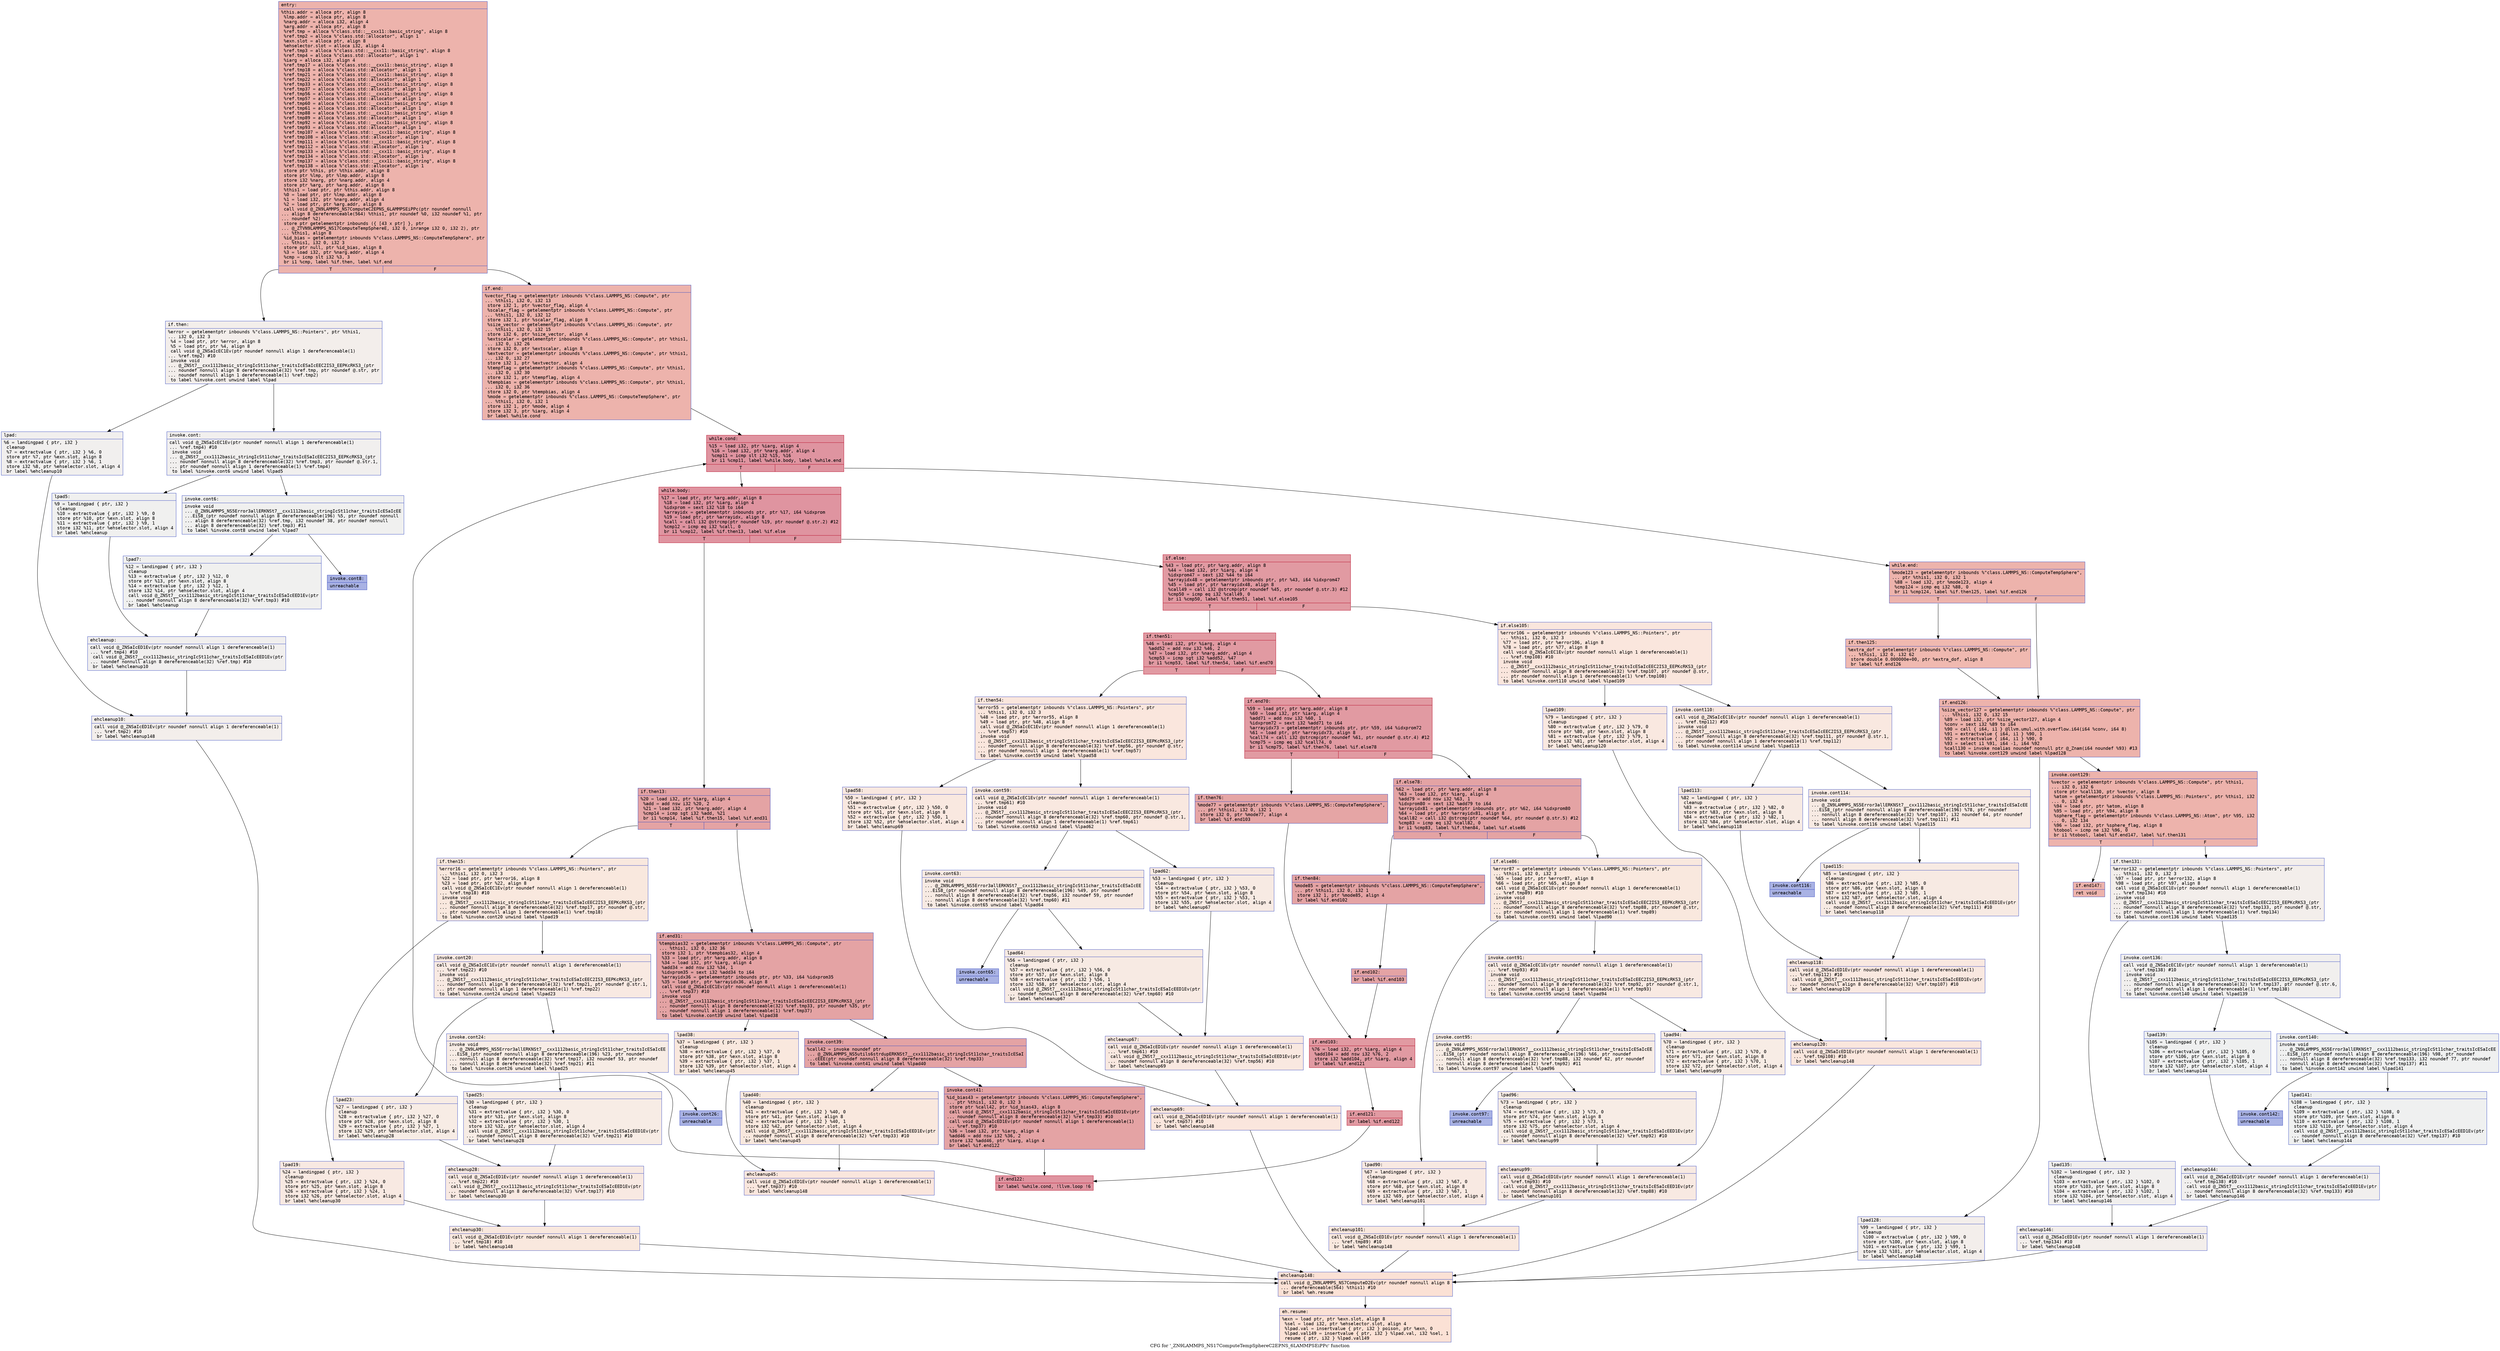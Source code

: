 digraph "CFG for '_ZN9LAMMPS_NS17ComputeTempSphereC2EPNS_6LAMMPSEiPPc' function" {
	label="CFG for '_ZN9LAMMPS_NS17ComputeTempSphereC2EPNS_6LAMMPSEiPPc' function";

	Node0x55f2e3ff0d90 [shape=record,color="#3d50c3ff", style=filled, fillcolor="#d6524470" fontname="Courier",label="{entry:\l|  %this.addr = alloca ptr, align 8\l  %lmp.addr = alloca ptr, align 8\l  %narg.addr = alloca i32, align 4\l  %arg.addr = alloca ptr, align 8\l  %ref.tmp = alloca %\"class.std::__cxx11::basic_string\", align 8\l  %ref.tmp2 = alloca %\"class.std::allocator\", align 1\l  %exn.slot = alloca ptr, align 8\l  %ehselector.slot = alloca i32, align 4\l  %ref.tmp3 = alloca %\"class.std::__cxx11::basic_string\", align 8\l  %ref.tmp4 = alloca %\"class.std::allocator\", align 1\l  %iarg = alloca i32, align 4\l  %ref.tmp17 = alloca %\"class.std::__cxx11::basic_string\", align 8\l  %ref.tmp18 = alloca %\"class.std::allocator\", align 1\l  %ref.tmp21 = alloca %\"class.std::__cxx11::basic_string\", align 8\l  %ref.tmp22 = alloca %\"class.std::allocator\", align 1\l  %ref.tmp33 = alloca %\"class.std::__cxx11::basic_string\", align 8\l  %ref.tmp37 = alloca %\"class.std::allocator\", align 1\l  %ref.tmp56 = alloca %\"class.std::__cxx11::basic_string\", align 8\l  %ref.tmp57 = alloca %\"class.std::allocator\", align 1\l  %ref.tmp60 = alloca %\"class.std::__cxx11::basic_string\", align 8\l  %ref.tmp61 = alloca %\"class.std::allocator\", align 1\l  %ref.tmp88 = alloca %\"class.std::__cxx11::basic_string\", align 8\l  %ref.tmp89 = alloca %\"class.std::allocator\", align 1\l  %ref.tmp92 = alloca %\"class.std::__cxx11::basic_string\", align 8\l  %ref.tmp93 = alloca %\"class.std::allocator\", align 1\l  %ref.tmp107 = alloca %\"class.std::__cxx11::basic_string\", align 8\l  %ref.tmp108 = alloca %\"class.std::allocator\", align 1\l  %ref.tmp111 = alloca %\"class.std::__cxx11::basic_string\", align 8\l  %ref.tmp112 = alloca %\"class.std::allocator\", align 1\l  %ref.tmp133 = alloca %\"class.std::__cxx11::basic_string\", align 8\l  %ref.tmp134 = alloca %\"class.std::allocator\", align 1\l  %ref.tmp137 = alloca %\"class.std::__cxx11::basic_string\", align 8\l  %ref.tmp138 = alloca %\"class.std::allocator\", align 1\l  store ptr %this, ptr %this.addr, align 8\l  store ptr %lmp, ptr %lmp.addr, align 8\l  store i32 %narg, ptr %narg.addr, align 4\l  store ptr %arg, ptr %arg.addr, align 8\l  %this1 = load ptr, ptr %this.addr, align 8\l  %0 = load ptr, ptr %lmp.addr, align 8\l  %1 = load i32, ptr %narg.addr, align 4\l  %2 = load ptr, ptr %arg.addr, align 8\l  call void @_ZN9LAMMPS_NS7ComputeC2EPNS_6LAMMPSEiPPc(ptr noundef nonnull\l... align 8 dereferenceable(564) %this1, ptr noundef %0, i32 noundef %1, ptr\l... noundef %2)\l  store ptr getelementptr inbounds (\{ [43 x ptr] \}, ptr\l... @_ZTVN9LAMMPS_NS17ComputeTempSphereE, i32 0, inrange i32 0, i32 2), ptr\l... %this1, align 8\l  %id_bias = getelementptr inbounds %\"class.LAMMPS_NS::ComputeTempSphere\", ptr\l... %this1, i32 0, i32 3\l  store ptr null, ptr %id_bias, align 8\l  %3 = load i32, ptr %narg.addr, align 4\l  %cmp = icmp slt i32 %3, 3\l  br i1 %cmp, label %if.then, label %if.end\l|{<s0>T|<s1>F}}"];
	Node0x55f2e3ff0d90:s0 -> Node0x55f2e3ff4330[tooltip="entry -> if.then\nProbability 0.00%" ];
	Node0x55f2e3ff0d90:s1 -> Node0x55f2e3ff4400[tooltip="entry -> if.end\nProbability 100.00%" ];
	Node0x55f2e3ff4330 [shape=record,color="#3d50c3ff", style=filled, fillcolor="#e5d8d170" fontname="Courier",label="{if.then:\l|  %error = getelementptr inbounds %\"class.LAMMPS_NS::Pointers\", ptr %this1,\l... i32 0, i32 3\l  %4 = load ptr, ptr %error, align 8\l  %5 = load ptr, ptr %4, align 8\l  call void @_ZNSaIcEC1Ev(ptr noundef nonnull align 1 dereferenceable(1)\l... %ref.tmp2) #10\l  invoke void\l... @_ZNSt7__cxx1112basic_stringIcSt11char_traitsIcESaIcEEC2IS3_EEPKcRKS3_(ptr\l... noundef nonnull align 8 dereferenceable(32) %ref.tmp, ptr noundef @.str, ptr\l... noundef nonnull align 1 dereferenceable(1) %ref.tmp2)\l          to label %invoke.cont unwind label %lpad\l}"];
	Node0x55f2e3ff4330 -> Node0x55f2e3ff4a20[tooltip="if.then -> invoke.cont\nProbability 50.00%" ];
	Node0x55f2e3ff4330 -> Node0x55f2e3ff4b00[tooltip="if.then -> lpad\nProbability 50.00%" ];
	Node0x55f2e3ff4a20 [shape=record,color="#3d50c3ff", style=filled, fillcolor="#e0dbd870" fontname="Courier",label="{invoke.cont:\l|  call void @_ZNSaIcEC1Ev(ptr noundef nonnull align 1 dereferenceable(1)\l... %ref.tmp4) #10\l  invoke void\l... @_ZNSt7__cxx1112basic_stringIcSt11char_traitsIcESaIcEEC2IS3_EEPKcRKS3_(ptr\l... noundef nonnull align 8 dereferenceable(32) %ref.tmp3, ptr noundef @.str.1,\l... ptr noundef nonnull align 1 dereferenceable(1) %ref.tmp4)\l          to label %invoke.cont6 unwind label %lpad5\l}"];
	Node0x55f2e3ff4a20 -> Node0x55f2e3ff4e90[tooltip="invoke.cont -> invoke.cont6\nProbability 50.00%" ];
	Node0x55f2e3ff4a20 -> Node0x55f2e3ff4ee0[tooltip="invoke.cont -> lpad5\nProbability 50.00%" ];
	Node0x55f2e3ff4e90 [shape=record,color="#3d50c3ff", style=filled, fillcolor="#dedcdb70" fontname="Courier",label="{invoke.cont6:\l|  invoke void\l... @_ZN9LAMMPS_NS5Error3allERKNSt7__cxx1112basic_stringIcSt11char_traitsIcESaIcEE\l...EiS8_(ptr noundef nonnull align 8 dereferenceable(196) %5, ptr noundef nonnull\l... align 8 dereferenceable(32) %ref.tmp, i32 noundef 38, ptr noundef nonnull\l... align 8 dereferenceable(32) %ref.tmp3) #11\l          to label %invoke.cont8 unwind label %lpad7\l}"];
	Node0x55f2e3ff4e90 -> Node0x55f2e3ff4e40[tooltip="invoke.cont6 -> invoke.cont8\nProbability 0.00%" ];
	Node0x55f2e3ff4e90 -> Node0x55f2e3ff5760[tooltip="invoke.cont6 -> lpad7\nProbability 100.00%" ];
	Node0x55f2e3ff4e40 [shape=record,color="#3d50c3ff", style=filled, fillcolor="#3d50c370" fontname="Courier",label="{invoke.cont8:\l|  unreachable\l}"];
	Node0x55f2e3ff4b00 [shape=record,color="#3d50c3ff", style=filled, fillcolor="#e0dbd870" fontname="Courier",label="{lpad:\l|  %6 = landingpad \{ ptr, i32 \}\l          cleanup\l  %7 = extractvalue \{ ptr, i32 \} %6, 0\l  store ptr %7, ptr %exn.slot, align 8\l  %8 = extractvalue \{ ptr, i32 \} %6, 1\l  store i32 %8, ptr %ehselector.slot, align 4\l  br label %ehcleanup10\l}"];
	Node0x55f2e3ff4b00 -> Node0x55f2e3ff5e00[tooltip="lpad -> ehcleanup10\nProbability 100.00%" ];
	Node0x55f2e3ff4ee0 [shape=record,color="#3d50c3ff", style=filled, fillcolor="#dedcdb70" fontname="Courier",label="{lpad5:\l|  %9 = landingpad \{ ptr, i32 \}\l          cleanup\l  %10 = extractvalue \{ ptr, i32 \} %9, 0\l  store ptr %10, ptr %exn.slot, align 8\l  %11 = extractvalue \{ ptr, i32 \} %9, 1\l  store i32 %11, ptr %ehselector.slot, align 4\l  br label %ehcleanup\l}"];
	Node0x55f2e3ff4ee0 -> Node0x55f2e3ff6150[tooltip="lpad5 -> ehcleanup\nProbability 100.00%" ];
	Node0x55f2e3ff5760 [shape=record,color="#3d50c3ff", style=filled, fillcolor="#dedcdb70" fontname="Courier",label="{lpad7:\l|  %12 = landingpad \{ ptr, i32 \}\l          cleanup\l  %13 = extractvalue \{ ptr, i32 \} %12, 0\l  store ptr %13, ptr %exn.slot, align 8\l  %14 = extractvalue \{ ptr, i32 \} %12, 1\l  store i32 %14, ptr %ehselector.slot, align 4\l  call void @_ZNSt7__cxx1112basic_stringIcSt11char_traitsIcESaIcEED1Ev(ptr\l... noundef nonnull align 8 dereferenceable(32) %ref.tmp3) #10\l  br label %ehcleanup\l}"];
	Node0x55f2e3ff5760 -> Node0x55f2e3ff6150[tooltip="lpad7 -> ehcleanup\nProbability 100.00%" ];
	Node0x55f2e3ff6150 [shape=record,color="#3d50c3ff", style=filled, fillcolor="#e0dbd870" fontname="Courier",label="{ehcleanup:\l|  call void @_ZNSaIcED1Ev(ptr noundef nonnull align 1 dereferenceable(1)\l... %ref.tmp4) #10\l  call void @_ZNSt7__cxx1112basic_stringIcSt11char_traitsIcESaIcEED1Ev(ptr\l... noundef nonnull align 8 dereferenceable(32) %ref.tmp) #10\l  br label %ehcleanup10\l}"];
	Node0x55f2e3ff6150 -> Node0x55f2e3ff5e00[tooltip="ehcleanup -> ehcleanup10\nProbability 100.00%" ];
	Node0x55f2e3ff5e00 [shape=record,color="#3d50c3ff", style=filled, fillcolor="#e5d8d170" fontname="Courier",label="{ehcleanup10:\l|  call void @_ZNSaIcED1Ev(ptr noundef nonnull align 1 dereferenceable(1)\l... %ref.tmp2) #10\l  br label %ehcleanup148\l}"];
	Node0x55f2e3ff5e00 -> Node0x55f2e3ff6bb0[tooltip="ehcleanup10 -> ehcleanup148\nProbability 100.00%" ];
	Node0x55f2e3ff4400 [shape=record,color="#3d50c3ff", style=filled, fillcolor="#d6524470" fontname="Courier",label="{if.end:\l|  %vector_flag = getelementptr inbounds %\"class.LAMMPS_NS::Compute\", ptr\l... %this1, i32 0, i32 13\l  store i32 1, ptr %vector_flag, align 4\l  %scalar_flag = getelementptr inbounds %\"class.LAMMPS_NS::Compute\", ptr\l... %this1, i32 0, i32 12\l  store i32 1, ptr %scalar_flag, align 8\l  %size_vector = getelementptr inbounds %\"class.LAMMPS_NS::Compute\", ptr\l... %this1, i32 0, i32 15\l  store i32 6, ptr %size_vector, align 4\l  %extscalar = getelementptr inbounds %\"class.LAMMPS_NS::Compute\", ptr %this1,\l... i32 0, i32 26\l  store i32 0, ptr %extscalar, align 8\l  %extvector = getelementptr inbounds %\"class.LAMMPS_NS::Compute\", ptr %this1,\l... i32 0, i32 27\l  store i32 1, ptr %extvector, align 4\l  %tempflag = getelementptr inbounds %\"class.LAMMPS_NS::Compute\", ptr %this1,\l... i32 0, i32 30\l  store i32 1, ptr %tempflag, align 4\l  %tempbias = getelementptr inbounds %\"class.LAMMPS_NS::Compute\", ptr %this1,\l... i32 0, i32 36\l  store i32 0, ptr %tempbias, align 4\l  %mode = getelementptr inbounds %\"class.LAMMPS_NS::ComputeTempSphere\", ptr\l... %this1, i32 0, i32 1\l  store i32 1, ptr %mode, align 4\l  store i32 3, ptr %iarg, align 4\l  br label %while.cond\l}"];
	Node0x55f2e3ff4400 -> Node0x55f2e3ff7ae0[tooltip="if.end -> while.cond\nProbability 100.00%" ];
	Node0x55f2e3ff7ae0 [shape=record,color="#b70d28ff", style=filled, fillcolor="#b70d2870" fontname="Courier",label="{while.cond:\l|  %15 = load i32, ptr %iarg, align 4\l  %16 = load i32, ptr %narg.addr, align 4\l  %cmp11 = icmp slt i32 %15, %16\l  br i1 %cmp11, label %while.body, label %while.end\l|{<s0>T|<s1>F}}"];
	Node0x55f2e3ff7ae0:s0 -> Node0x55f2e3ff7d80[tooltip="while.cond -> while.body\nProbability 96.88%" ];
	Node0x55f2e3ff7ae0:s1 -> Node0x55f2e3ff7e00[tooltip="while.cond -> while.end\nProbability 3.12%" ];
	Node0x55f2e3ff7d80 [shape=record,color="#b70d28ff", style=filled, fillcolor="#b70d2870" fontname="Courier",label="{while.body:\l|  %17 = load ptr, ptr %arg.addr, align 8\l  %18 = load i32, ptr %iarg, align 4\l  %idxprom = sext i32 %18 to i64\l  %arrayidx = getelementptr inbounds ptr, ptr %17, i64 %idxprom\l  %19 = load ptr, ptr %arrayidx, align 8\l  %call = call i32 @strcmp(ptr noundef %19, ptr noundef @.str.2) #12\l  %cmp12 = icmp eq i32 %call, 0\l  br i1 %cmp12, label %if.then13, label %if.else\l|{<s0>T|<s1>F}}"];
	Node0x55f2e3ff7d80:s0 -> Node0x55f2e3ff84f0[tooltip="while.body -> if.then13\nProbability 37.50%" ];
	Node0x55f2e3ff7d80:s1 -> Node0x55f2e3ff85d0[tooltip="while.body -> if.else\nProbability 62.50%" ];
	Node0x55f2e3ff84f0 [shape=record,color="#3d50c3ff", style=filled, fillcolor="#c32e3170" fontname="Courier",label="{if.then13:\l|  %20 = load i32, ptr %iarg, align 4\l  %add = add nsw i32 %20, 2\l  %21 = load i32, ptr %narg.addr, align 4\l  %cmp14 = icmp sgt i32 %add, %21\l  br i1 %cmp14, label %if.then15, label %if.end31\l|{<s0>T|<s1>F}}"];
	Node0x55f2e3ff84f0:s0 -> Node0x55f2e3ff21b0[tooltip="if.then13 -> if.then15\nProbability 0.00%" ];
	Node0x55f2e3ff84f0:s1 -> Node0x55f2e3ff2230[tooltip="if.then13 -> if.end31\nProbability 100.00%" ];
	Node0x55f2e3ff21b0 [shape=record,color="#3d50c3ff", style=filled, fillcolor="#f2cab570" fontname="Courier",label="{if.then15:\l|  %error16 = getelementptr inbounds %\"class.LAMMPS_NS::Pointers\", ptr\l... %this1, i32 0, i32 3\l  %22 = load ptr, ptr %error16, align 8\l  %23 = load ptr, ptr %22, align 8\l  call void @_ZNSaIcEC1Ev(ptr noundef nonnull align 1 dereferenceable(1)\l... %ref.tmp18) #10\l  invoke void\l... @_ZNSt7__cxx1112basic_stringIcSt11char_traitsIcESaIcEEC2IS3_EEPKcRKS3_(ptr\l... noundef nonnull align 8 dereferenceable(32) %ref.tmp17, ptr noundef @.str,\l... ptr noundef nonnull align 1 dereferenceable(1) %ref.tmp18)\l          to label %invoke.cont20 unwind label %lpad19\l}"];
	Node0x55f2e3ff21b0 -> Node0x55f2e3ff9740[tooltip="if.then15 -> invoke.cont20\nProbability 50.00%" ];
	Node0x55f2e3ff21b0 -> Node0x55f2e3ff97c0[tooltip="if.then15 -> lpad19\nProbability 50.00%" ];
	Node0x55f2e3ff9740 [shape=record,color="#3d50c3ff", style=filled, fillcolor="#efcebd70" fontname="Courier",label="{invoke.cont20:\l|  call void @_ZNSaIcEC1Ev(ptr noundef nonnull align 1 dereferenceable(1)\l... %ref.tmp22) #10\l  invoke void\l... @_ZNSt7__cxx1112basic_stringIcSt11char_traitsIcESaIcEEC2IS3_EEPKcRKS3_(ptr\l... noundef nonnull align 8 dereferenceable(32) %ref.tmp21, ptr noundef @.str.1,\l... ptr noundef nonnull align 1 dereferenceable(1) %ref.tmp22)\l          to label %invoke.cont24 unwind label %lpad23\l}"];
	Node0x55f2e3ff9740 -> Node0x55f2e3ff9a00[tooltip="invoke.cont20 -> invoke.cont24\nProbability 50.00%" ];
	Node0x55f2e3ff9740 -> Node0x55f2e3ff9a50[tooltip="invoke.cont20 -> lpad23\nProbability 50.00%" ];
	Node0x55f2e3ff9a00 [shape=record,color="#3d50c3ff", style=filled, fillcolor="#ecd3c570" fontname="Courier",label="{invoke.cont24:\l|  invoke void\l... @_ZN9LAMMPS_NS5Error3allERKNSt7__cxx1112basic_stringIcSt11char_traitsIcESaIcEE\l...EiS8_(ptr noundef nonnull align 8 dereferenceable(196) %23, ptr noundef\l... nonnull align 8 dereferenceable(32) %ref.tmp17, i32 noundef 53, ptr noundef\l... nonnull align 8 dereferenceable(32) %ref.tmp21) #11\l          to label %invoke.cont26 unwind label %lpad25\l}"];
	Node0x55f2e3ff9a00 -> Node0x55f2e3ff99b0[tooltip="invoke.cont24 -> invoke.cont26\nProbability 0.00%" ];
	Node0x55f2e3ff9a00 -> Node0x55f2e3ff9d70[tooltip="invoke.cont24 -> lpad25\nProbability 100.00%" ];
	Node0x55f2e3ff99b0 [shape=record,color="#3d50c3ff", style=filled, fillcolor="#3d50c370" fontname="Courier",label="{invoke.cont26:\l|  unreachable\l}"];
	Node0x55f2e3ff97c0 [shape=record,color="#3d50c3ff", style=filled, fillcolor="#efcebd70" fontname="Courier",label="{lpad19:\l|  %24 = landingpad \{ ptr, i32 \}\l          cleanup\l  %25 = extractvalue \{ ptr, i32 \} %24, 0\l  store ptr %25, ptr %exn.slot, align 8\l  %26 = extractvalue \{ ptr, i32 \} %24, 1\l  store i32 %26, ptr %ehselector.slot, align 4\l  br label %ehcleanup30\l}"];
	Node0x55f2e3ff97c0 -> Node0x55f2e3ffa330[tooltip="lpad19 -> ehcleanup30\nProbability 100.00%" ];
	Node0x55f2e3ff9a50 [shape=record,color="#3d50c3ff", style=filled, fillcolor="#ecd3c570" fontname="Courier",label="{lpad23:\l|  %27 = landingpad \{ ptr, i32 \}\l          cleanup\l  %28 = extractvalue \{ ptr, i32 \} %27, 0\l  store ptr %28, ptr %exn.slot, align 8\l  %29 = extractvalue \{ ptr, i32 \} %27, 1\l  store i32 %29, ptr %ehselector.slot, align 4\l  br label %ehcleanup28\l}"];
	Node0x55f2e3ff9a50 -> Node0x55f2e3ffa680[tooltip="lpad23 -> ehcleanup28\nProbability 100.00%" ];
	Node0x55f2e3ff9d70 [shape=record,color="#3d50c3ff", style=filled, fillcolor="#ecd3c570" fontname="Courier",label="{lpad25:\l|  %30 = landingpad \{ ptr, i32 \}\l          cleanup\l  %31 = extractvalue \{ ptr, i32 \} %30, 0\l  store ptr %31, ptr %exn.slot, align 8\l  %32 = extractvalue \{ ptr, i32 \} %30, 1\l  store i32 %32, ptr %ehselector.slot, align 4\l  call void @_ZNSt7__cxx1112basic_stringIcSt11char_traitsIcESaIcEED1Ev(ptr\l... noundef nonnull align 8 dereferenceable(32) %ref.tmp21) #10\l  br label %ehcleanup28\l}"];
	Node0x55f2e3ff9d70 -> Node0x55f2e3ffa680[tooltip="lpad25 -> ehcleanup28\nProbability 100.00%" ];
	Node0x55f2e3ffa680 [shape=record,color="#3d50c3ff", style=filled, fillcolor="#efcebd70" fontname="Courier",label="{ehcleanup28:\l|  call void @_ZNSaIcED1Ev(ptr noundef nonnull align 1 dereferenceable(1)\l... %ref.tmp22) #10\l  call void @_ZNSt7__cxx1112basic_stringIcSt11char_traitsIcESaIcEED1Ev(ptr\l... noundef nonnull align 8 dereferenceable(32) %ref.tmp17) #10\l  br label %ehcleanup30\l}"];
	Node0x55f2e3ffa680 -> Node0x55f2e3ffa330[tooltip="ehcleanup28 -> ehcleanup30\nProbability 100.00%" ];
	Node0x55f2e3ffa330 [shape=record,color="#3d50c3ff", style=filled, fillcolor="#f2cab570" fontname="Courier",label="{ehcleanup30:\l|  call void @_ZNSaIcED1Ev(ptr noundef nonnull align 1 dereferenceable(1)\l... %ref.tmp18) #10\l  br label %ehcleanup148\l}"];
	Node0x55f2e3ffa330 -> Node0x55f2e3ff6bb0[tooltip="ehcleanup30 -> ehcleanup148\nProbability 100.00%" ];
	Node0x55f2e3ff2230 [shape=record,color="#3d50c3ff", style=filled, fillcolor="#c32e3170" fontname="Courier",label="{if.end31:\l|  %tempbias32 = getelementptr inbounds %\"class.LAMMPS_NS::Compute\", ptr\l... %this1, i32 0, i32 36\l  store i32 1, ptr %tempbias32, align 4\l  %33 = load ptr, ptr %arg.addr, align 8\l  %34 = load i32, ptr %iarg, align 4\l  %add34 = add nsw i32 %34, 1\l  %idxprom35 = sext i32 %add34 to i64\l  %arrayidx36 = getelementptr inbounds ptr, ptr %33, i64 %idxprom35\l  %35 = load ptr, ptr %arrayidx36, align 8\l  call void @_ZNSaIcEC1Ev(ptr noundef nonnull align 1 dereferenceable(1)\l... %ref.tmp37) #10\l  invoke void\l... @_ZNSt7__cxx1112basic_stringIcSt11char_traitsIcESaIcEEC2IS3_EEPKcRKS3_(ptr\l... noundef nonnull align 8 dereferenceable(32) %ref.tmp33, ptr noundef %35, ptr\l... noundef nonnull align 1 dereferenceable(1) %ref.tmp37)\l          to label %invoke.cont39 unwind label %lpad38\l}"];
	Node0x55f2e3ff2230 -> Node0x55f2e3ffb600[tooltip="if.end31 -> invoke.cont39\nProbability 100.00%" ];
	Node0x55f2e3ff2230 -> Node0x55f2e3ffb680[tooltip="if.end31 -> lpad38\nProbability 0.00%" ];
	Node0x55f2e3ffb600 [shape=record,color="#3d50c3ff", style=filled, fillcolor="#c32e3170" fontname="Courier",label="{invoke.cont39:\l|  %call42 = invoke noundef ptr\l... @_ZN9LAMMPS_NS5utils6strdupERKNSt7__cxx1112basic_stringIcSt11char_traitsIcESaI\l...cEEE(ptr noundef nonnull align 8 dereferenceable(32) %ref.tmp33)\l          to label %invoke.cont41 unwind label %lpad40\l}"];
	Node0x55f2e3ffb600 -> Node0x55f2e3ffb5b0[tooltip="invoke.cont39 -> invoke.cont41\nProbability 100.00%" ];
	Node0x55f2e3ffb600 -> Node0x55f2e3ffb8b0[tooltip="invoke.cont39 -> lpad40\nProbability 0.00%" ];
	Node0x55f2e3ffb5b0 [shape=record,color="#3d50c3ff", style=filled, fillcolor="#c32e3170" fontname="Courier",label="{invoke.cont41:\l|  %id_bias43 = getelementptr inbounds %\"class.LAMMPS_NS::ComputeTempSphere\",\l... ptr %this1, i32 0, i32 3\l  store ptr %call42, ptr %id_bias43, align 8\l  call void @_ZNSt7__cxx1112basic_stringIcSt11char_traitsIcESaIcEED1Ev(ptr\l... noundef nonnull align 8 dereferenceable(32) %ref.tmp33) #10\l  call void @_ZNSaIcED1Ev(ptr noundef nonnull align 1 dereferenceable(1)\l... %ref.tmp37) #10\l  %36 = load i32, ptr %iarg, align 4\l  %add46 = add nsw i32 %36, 2\l  store i32 %add46, ptr %iarg, align 4\l  br label %if.end122\l}"];
	Node0x55f2e3ffb5b0 -> Node0x55f2e3ffc010[tooltip="invoke.cont41 -> if.end122\nProbability 100.00%" ];
	Node0x55f2e3ffb680 [shape=record,color="#3d50c3ff", style=filled, fillcolor="#f2cab570" fontname="Courier",label="{lpad38:\l|  %37 = landingpad \{ ptr, i32 \}\l          cleanup\l  %38 = extractvalue \{ ptr, i32 \} %37, 0\l  store ptr %38, ptr %exn.slot, align 8\l  %39 = extractvalue \{ ptr, i32 \} %37, 1\l  store i32 %39, ptr %ehselector.slot, align 4\l  br label %ehcleanup45\l}"];
	Node0x55f2e3ffb680 -> Node0x55f2e3ffc3b0[tooltip="lpad38 -> ehcleanup45\nProbability 100.00%" ];
	Node0x55f2e3ffb8b0 [shape=record,color="#3d50c3ff", style=filled, fillcolor="#f2cab570" fontname="Courier",label="{lpad40:\l|  %40 = landingpad \{ ptr, i32 \}\l          cleanup\l  %41 = extractvalue \{ ptr, i32 \} %40, 0\l  store ptr %41, ptr %exn.slot, align 8\l  %42 = extractvalue \{ ptr, i32 \} %40, 1\l  store i32 %42, ptr %ehselector.slot, align 4\l  call void @_ZNSt7__cxx1112basic_stringIcSt11char_traitsIcESaIcEED1Ev(ptr\l... noundef nonnull align 8 dereferenceable(32) %ref.tmp33) #10\l  br label %ehcleanup45\l}"];
	Node0x55f2e3ffb8b0 -> Node0x55f2e3ffc3b0[tooltip="lpad40 -> ehcleanup45\nProbability 100.00%" ];
	Node0x55f2e3ffc3b0 [shape=record,color="#3d50c3ff", style=filled, fillcolor="#f3c7b170" fontname="Courier",label="{ehcleanup45:\l|  call void @_ZNSaIcED1Ev(ptr noundef nonnull align 1 dereferenceable(1)\l... %ref.tmp37) #10\l  br label %ehcleanup148\l}"];
	Node0x55f2e3ffc3b0 -> Node0x55f2e3ff6bb0[tooltip="ehcleanup45 -> ehcleanup148\nProbability 100.00%" ];
	Node0x55f2e3ff85d0 [shape=record,color="#b70d28ff", style=filled, fillcolor="#bb1b2c70" fontname="Courier",label="{if.else:\l|  %43 = load ptr, ptr %arg.addr, align 8\l  %44 = load i32, ptr %iarg, align 4\l  %idxprom47 = sext i32 %44 to i64\l  %arrayidx48 = getelementptr inbounds ptr, ptr %43, i64 %idxprom47\l  %45 = load ptr, ptr %arrayidx48, align 8\l  %call49 = call i32 @strcmp(ptr noundef %45, ptr noundef @.str.3) #12\l  %cmp50 = icmp eq i32 %call49, 0\l  br i1 %cmp50, label %if.then51, label %if.else105\l|{<s0>T|<s1>F}}"];
	Node0x55f2e3ff85d0:s0 -> Node0x55f2e3ffd4e0[tooltip="if.else -> if.then51\nProbability 100.00%" ];
	Node0x55f2e3ff85d0:s1 -> Node0x55f2e3ffd560[tooltip="if.else -> if.else105\nProbability 0.00%" ];
	Node0x55f2e3ffd4e0 [shape=record,color="#b70d28ff", style=filled, fillcolor="#bb1b2c70" fontname="Courier",label="{if.then51:\l|  %46 = load i32, ptr %iarg, align 4\l  %add52 = add nsw i32 %46, 2\l  %47 = load i32, ptr %narg.addr, align 4\l  %cmp53 = icmp sgt i32 %add52, %47\l  br i1 %cmp53, label %if.then54, label %if.end70\l|{<s0>T|<s1>F}}"];
	Node0x55f2e3ffd4e0:s0 -> Node0x55f2e3ffe100[tooltip="if.then51 -> if.then54\nProbability 0.00%" ];
	Node0x55f2e3ffd4e0:s1 -> Node0x55f2e3ffe180[tooltip="if.then51 -> if.end70\nProbability 100.00%" ];
	Node0x55f2e3ffe100 [shape=record,color="#3d50c3ff", style=filled, fillcolor="#f3c7b170" fontname="Courier",label="{if.then54:\l|  %error55 = getelementptr inbounds %\"class.LAMMPS_NS::Pointers\", ptr\l... %this1, i32 0, i32 3\l  %48 = load ptr, ptr %error55, align 8\l  %49 = load ptr, ptr %48, align 8\l  call void @_ZNSaIcEC1Ev(ptr noundef nonnull align 1 dereferenceable(1)\l... %ref.tmp57) #10\l  invoke void\l... @_ZNSt7__cxx1112basic_stringIcSt11char_traitsIcESaIcEEC2IS3_EEPKcRKS3_(ptr\l... noundef nonnull align 8 dereferenceable(32) %ref.tmp56, ptr noundef @.str,\l... ptr noundef nonnull align 1 dereferenceable(1) %ref.tmp57)\l          to label %invoke.cont59 unwind label %lpad58\l}"];
	Node0x55f2e3ffe100 -> Node0x55f2e3ffe670[tooltip="if.then54 -> invoke.cont59\nProbability 50.00%" ];
	Node0x55f2e3ffe100 -> Node0x55f2e3ffe6f0[tooltip="if.then54 -> lpad58\nProbability 50.00%" ];
	Node0x55f2e3ffe670 [shape=record,color="#3d50c3ff", style=filled, fillcolor="#f1ccb870" fontname="Courier",label="{invoke.cont59:\l|  call void @_ZNSaIcEC1Ev(ptr noundef nonnull align 1 dereferenceable(1)\l... %ref.tmp61) #10\l  invoke void\l... @_ZNSt7__cxx1112basic_stringIcSt11char_traitsIcESaIcEEC2IS3_EEPKcRKS3_(ptr\l... noundef nonnull align 8 dereferenceable(32) %ref.tmp60, ptr noundef @.str.1,\l... ptr noundef nonnull align 1 dereferenceable(1) %ref.tmp61)\l          to label %invoke.cont63 unwind label %lpad62\l}"];
	Node0x55f2e3ffe670 -> Node0x55f2e3ffea70[tooltip="invoke.cont59 -> invoke.cont63\nProbability 50.00%" ];
	Node0x55f2e3ffe670 -> Node0x55f2e3ffeac0[tooltip="invoke.cont59 -> lpad62\nProbability 50.00%" ];
	Node0x55f2e3ffea70 [shape=record,color="#3d50c3ff", style=filled, fillcolor="#eed0c070" fontname="Courier",label="{invoke.cont63:\l|  invoke void\l... @_ZN9LAMMPS_NS5Error3allERKNSt7__cxx1112basic_stringIcSt11char_traitsIcESaIcEE\l...EiS8_(ptr noundef nonnull align 8 dereferenceable(196) %49, ptr noundef\l... nonnull align 8 dereferenceable(32) %ref.tmp56, i32 noundef 59, ptr noundef\l... nonnull align 8 dereferenceable(32) %ref.tmp60) #11\l          to label %invoke.cont65 unwind label %lpad64\l}"];
	Node0x55f2e3ffea70 -> Node0x55f2e3ffea20[tooltip="invoke.cont63 -> invoke.cont65\nProbability 0.00%" ];
	Node0x55f2e3ffea70 -> Node0x55f2e3ffede0[tooltip="invoke.cont63 -> lpad64\nProbability 100.00%" ];
	Node0x55f2e3ffea20 [shape=record,color="#3d50c3ff", style=filled, fillcolor="#3d50c370" fontname="Courier",label="{invoke.cont65:\l|  unreachable\l}"];
	Node0x55f2e3ffe6f0 [shape=record,color="#3d50c3ff", style=filled, fillcolor="#f1ccb870" fontname="Courier",label="{lpad58:\l|  %50 = landingpad \{ ptr, i32 \}\l          cleanup\l  %51 = extractvalue \{ ptr, i32 \} %50, 0\l  store ptr %51, ptr %exn.slot, align 8\l  %52 = extractvalue \{ ptr, i32 \} %50, 1\l  store i32 %52, ptr %ehselector.slot, align 4\l  br label %ehcleanup69\l}"];
	Node0x55f2e3ffe6f0 -> Node0x55f2e3fff3a0[tooltip="lpad58 -> ehcleanup69\nProbability 100.00%" ];
	Node0x55f2e3ffeac0 [shape=record,color="#3d50c3ff", style=filled, fillcolor="#eed0c070" fontname="Courier",label="{lpad62:\l|  %53 = landingpad \{ ptr, i32 \}\l          cleanup\l  %54 = extractvalue \{ ptr, i32 \} %53, 0\l  store ptr %54, ptr %exn.slot, align 8\l  %55 = extractvalue \{ ptr, i32 \} %53, 1\l  store i32 %55, ptr %ehselector.slot, align 4\l  br label %ehcleanup67\l}"];
	Node0x55f2e3ffeac0 -> Node0x55f2e3fff6f0[tooltip="lpad62 -> ehcleanup67\nProbability 100.00%" ];
	Node0x55f2e3ffede0 [shape=record,color="#3d50c3ff", style=filled, fillcolor="#eed0c070" fontname="Courier",label="{lpad64:\l|  %56 = landingpad \{ ptr, i32 \}\l          cleanup\l  %57 = extractvalue \{ ptr, i32 \} %56, 0\l  store ptr %57, ptr %exn.slot, align 8\l  %58 = extractvalue \{ ptr, i32 \} %56, 1\l  store i32 %58, ptr %ehselector.slot, align 4\l  call void @_ZNSt7__cxx1112basic_stringIcSt11char_traitsIcESaIcEED1Ev(ptr\l... noundef nonnull align 8 dereferenceable(32) %ref.tmp60) #10\l  br label %ehcleanup67\l}"];
	Node0x55f2e3ffede0 -> Node0x55f2e3fff6f0[tooltip="lpad64 -> ehcleanup67\nProbability 100.00%" ];
	Node0x55f2e3fff6f0 [shape=record,color="#3d50c3ff", style=filled, fillcolor="#f1ccb870" fontname="Courier",label="{ehcleanup67:\l|  call void @_ZNSaIcED1Ev(ptr noundef nonnull align 1 dereferenceable(1)\l... %ref.tmp61) #10\l  call void @_ZNSt7__cxx1112basic_stringIcSt11char_traitsIcESaIcEED1Ev(ptr\l... noundef nonnull align 8 dereferenceable(32) %ref.tmp56) #10\l  br label %ehcleanup69\l}"];
	Node0x55f2e3fff6f0 -> Node0x55f2e3fff3a0[tooltip="ehcleanup67 -> ehcleanup69\nProbability 100.00%" ];
	Node0x55f2e3fff3a0 [shape=record,color="#3d50c3ff", style=filled, fillcolor="#f3c7b170" fontname="Courier",label="{ehcleanup69:\l|  call void @_ZNSaIcED1Ev(ptr noundef nonnull align 1 dereferenceable(1)\l... %ref.tmp57) #10\l  br label %ehcleanup148\l}"];
	Node0x55f2e3fff3a0 -> Node0x55f2e3ff6bb0[tooltip="ehcleanup69 -> ehcleanup148\nProbability 100.00%" ];
	Node0x55f2e3ffe180 [shape=record,color="#b70d28ff", style=filled, fillcolor="#bb1b2c70" fontname="Courier",label="{if.end70:\l|  %59 = load ptr, ptr %arg.addr, align 8\l  %60 = load i32, ptr %iarg, align 4\l  %add71 = add nsw i32 %60, 1\l  %idxprom72 = sext i32 %add71 to i64\l  %arrayidx73 = getelementptr inbounds ptr, ptr %59, i64 %idxprom72\l  %61 = load ptr, ptr %arrayidx73, align 8\l  %call74 = call i32 @strcmp(ptr noundef %61, ptr noundef @.str.4) #12\l  %cmp75 = icmp eq i32 %call74, 0\l  br i1 %cmp75, label %if.then76, label %if.else78\l|{<s0>T|<s1>F}}"];
	Node0x55f2e3ffe180:s0 -> Node0x55f2e4000560[tooltip="if.end70 -> if.then76\nProbability 37.50%" ];
	Node0x55f2e3ffe180:s1 -> Node0x55f2e40005e0[tooltip="if.end70 -> if.else78\nProbability 62.50%" ];
	Node0x55f2e4000560 [shape=record,color="#3d50c3ff", style=filled, fillcolor="#c5333470" fontname="Courier",label="{if.then76:\l|  %mode77 = getelementptr inbounds %\"class.LAMMPS_NS::ComputeTempSphere\",\l... ptr %this1, i32 0, i32 1\l  store i32 0, ptr %mode77, align 4\l  br label %if.end103\l}"];
	Node0x55f2e4000560 -> Node0x55f2e4000890[tooltip="if.then76 -> if.end103\nProbability 100.00%" ];
	Node0x55f2e40005e0 [shape=record,color="#3d50c3ff", style=filled, fillcolor="#c32e3170" fontname="Courier",label="{if.else78:\l|  %62 = load ptr, ptr %arg.addr, align 8\l  %63 = load i32, ptr %iarg, align 4\l  %add79 = add nsw i32 %63, 1\l  %idxprom80 = sext i32 %add79 to i64\l  %arrayidx81 = getelementptr inbounds ptr, ptr %62, i64 %idxprom80\l  %64 = load ptr, ptr %arrayidx81, align 8\l  %call82 = call i32 @strcmp(ptr noundef %64, ptr noundef @.str.5) #12\l  %cmp83 = icmp eq i32 %call82, 0\l  br i1 %cmp83, label %if.then84, label %if.else86\l|{<s0>T|<s1>F}}"];
	Node0x55f2e40005e0:s0 -> Node0x55f2e4000f20[tooltip="if.else78 -> if.then84\nProbability 100.00%" ];
	Node0x55f2e40005e0:s1 -> Node0x55f2e4000fa0[tooltip="if.else78 -> if.else86\nProbability 0.00%" ];
	Node0x55f2e4000f20 [shape=record,color="#3d50c3ff", style=filled, fillcolor="#c32e3170" fontname="Courier",label="{if.then84:\l|  %mode85 = getelementptr inbounds %\"class.LAMMPS_NS::ComputeTempSphere\",\l... ptr %this1, i32 0, i32 1\l  store i32 1, ptr %mode85, align 4\l  br label %if.end102\l}"];
	Node0x55f2e4000f20 -> Node0x55f2e4001250[tooltip="if.then84 -> if.end102\nProbability 100.00%" ];
	Node0x55f2e4000fa0 [shape=record,color="#3d50c3ff", style=filled, fillcolor="#f2cab570" fontname="Courier",label="{if.else86:\l|  %error87 = getelementptr inbounds %\"class.LAMMPS_NS::Pointers\", ptr\l... %this1, i32 0, i32 3\l  %65 = load ptr, ptr %error87, align 8\l  %66 = load ptr, ptr %65, align 8\l  call void @_ZNSaIcEC1Ev(ptr noundef nonnull align 1 dereferenceable(1)\l... %ref.tmp89) #10\l  invoke void\l... @_ZNSt7__cxx1112basic_stringIcSt11char_traitsIcESaIcEEC2IS3_EEPKcRKS3_(ptr\l... noundef nonnull align 8 dereferenceable(32) %ref.tmp88, ptr noundef @.str,\l... ptr noundef nonnull align 1 dereferenceable(1) %ref.tmp89)\l          to label %invoke.cont91 unwind label %lpad90\l}"];
	Node0x55f2e4000fa0 -> Node0x55f2e40016a0[tooltip="if.else86 -> invoke.cont91\nProbability 50.00%" ];
	Node0x55f2e4000fa0 -> Node0x55f2e4001720[tooltip="if.else86 -> lpad90\nProbability 50.00%" ];
	Node0x55f2e40016a0 [shape=record,color="#3d50c3ff", style=filled, fillcolor="#efcebd70" fontname="Courier",label="{invoke.cont91:\l|  call void @_ZNSaIcEC1Ev(ptr noundef nonnull align 1 dereferenceable(1)\l... %ref.tmp93) #10\l  invoke void\l... @_ZNSt7__cxx1112basic_stringIcSt11char_traitsIcESaIcEEC2IS3_EEPKcRKS3_(ptr\l... noundef nonnull align 8 dereferenceable(32) %ref.tmp92, ptr noundef @.str.1,\l... ptr noundef nonnull align 1 dereferenceable(1) %ref.tmp93)\l          to label %invoke.cont95 unwind label %lpad94\l}"];
	Node0x55f2e40016a0 -> Node0x55f2e4001a40[tooltip="invoke.cont91 -> invoke.cont95\nProbability 50.00%" ];
	Node0x55f2e40016a0 -> Node0x55f2e4001a90[tooltip="invoke.cont91 -> lpad94\nProbability 50.00%" ];
	Node0x55f2e4001a40 [shape=record,color="#3d50c3ff", style=filled, fillcolor="#ecd3c570" fontname="Courier",label="{invoke.cont95:\l|  invoke void\l... @_ZN9LAMMPS_NS5Error3allERKNSt7__cxx1112basic_stringIcSt11char_traitsIcESaIcEE\l...EiS8_(ptr noundef nonnull align 8 dereferenceable(196) %66, ptr noundef\l... nonnull align 8 dereferenceable(32) %ref.tmp88, i32 noundef 62, ptr noundef\l... nonnull align 8 dereferenceable(32) %ref.tmp92) #11\l          to label %invoke.cont97 unwind label %lpad96\l}"];
	Node0x55f2e4001a40 -> Node0x55f2e40019f0[tooltip="invoke.cont95 -> invoke.cont97\nProbability 0.00%" ];
	Node0x55f2e4001a40 -> Node0x55f2e4001db0[tooltip="invoke.cont95 -> lpad96\nProbability 100.00%" ];
	Node0x55f2e40019f0 [shape=record,color="#3d50c3ff", style=filled, fillcolor="#3d50c370" fontname="Courier",label="{invoke.cont97:\l|  unreachable\l}"];
	Node0x55f2e4001720 [shape=record,color="#3d50c3ff", style=filled, fillcolor="#efcebd70" fontname="Courier",label="{lpad90:\l|  %67 = landingpad \{ ptr, i32 \}\l          cleanup\l  %68 = extractvalue \{ ptr, i32 \} %67, 0\l  store ptr %68, ptr %exn.slot, align 8\l  %69 = extractvalue \{ ptr, i32 \} %67, 1\l  store i32 %69, ptr %ehselector.slot, align 4\l  br label %ehcleanup101\l}"];
	Node0x55f2e4001720 -> Node0x55f2e4002370[tooltip="lpad90 -> ehcleanup101\nProbability 100.00%" ];
	Node0x55f2e4001a90 [shape=record,color="#3d50c3ff", style=filled, fillcolor="#ecd3c570" fontname="Courier",label="{lpad94:\l|  %70 = landingpad \{ ptr, i32 \}\l          cleanup\l  %71 = extractvalue \{ ptr, i32 \} %70, 0\l  store ptr %71, ptr %exn.slot, align 8\l  %72 = extractvalue \{ ptr, i32 \} %70, 1\l  store i32 %72, ptr %ehselector.slot, align 4\l  br label %ehcleanup99\l}"];
	Node0x55f2e4001a90 -> Node0x55f2e40026c0[tooltip="lpad94 -> ehcleanup99\nProbability 100.00%" ];
	Node0x55f2e4001db0 [shape=record,color="#3d50c3ff", style=filled, fillcolor="#ecd3c570" fontname="Courier",label="{lpad96:\l|  %73 = landingpad \{ ptr, i32 \}\l          cleanup\l  %74 = extractvalue \{ ptr, i32 \} %73, 0\l  store ptr %74, ptr %exn.slot, align 8\l  %75 = extractvalue \{ ptr, i32 \} %73, 1\l  store i32 %75, ptr %ehselector.slot, align 4\l  call void @_ZNSt7__cxx1112basic_stringIcSt11char_traitsIcESaIcEED1Ev(ptr\l... noundef nonnull align 8 dereferenceable(32) %ref.tmp92) #10\l  br label %ehcleanup99\l}"];
	Node0x55f2e4001db0 -> Node0x55f2e40026c0[tooltip="lpad96 -> ehcleanup99\nProbability 100.00%" ];
	Node0x55f2e40026c0 [shape=record,color="#3d50c3ff", style=filled, fillcolor="#efcebd70" fontname="Courier",label="{ehcleanup99:\l|  call void @_ZNSaIcED1Ev(ptr noundef nonnull align 1 dereferenceable(1)\l... %ref.tmp93) #10\l  call void @_ZNSt7__cxx1112basic_stringIcSt11char_traitsIcESaIcEED1Ev(ptr\l... noundef nonnull align 8 dereferenceable(32) %ref.tmp88) #10\l  br label %ehcleanup101\l}"];
	Node0x55f2e40026c0 -> Node0x55f2e4002370[tooltip="ehcleanup99 -> ehcleanup101\nProbability 100.00%" ];
	Node0x55f2e4002370 [shape=record,color="#3d50c3ff", style=filled, fillcolor="#f2cab570" fontname="Courier",label="{ehcleanup101:\l|  call void @_ZNSaIcED1Ev(ptr noundef nonnull align 1 dereferenceable(1)\l... %ref.tmp89) #10\l  br label %ehcleanup148\l}"];
	Node0x55f2e4002370 -> Node0x55f2e3ff6bb0[tooltip="ehcleanup101 -> ehcleanup148\nProbability 100.00%" ];
	Node0x55f2e4001250 [shape=record,color="#3d50c3ff", style=filled, fillcolor="#c32e3170" fontname="Courier",label="{if.end102:\l|  br label %if.end103\l}"];
	Node0x55f2e4001250 -> Node0x55f2e4000890[tooltip="if.end102 -> if.end103\nProbability 100.00%" ];
	Node0x55f2e4000890 [shape=record,color="#b70d28ff", style=filled, fillcolor="#bb1b2c70" fontname="Courier",label="{if.end103:\l|  %76 = load i32, ptr %iarg, align 4\l  %add104 = add nsw i32 %76, 2\l  store i32 %add104, ptr %iarg, align 4\l  br label %if.end121\l}"];
	Node0x55f2e4000890 -> Node0x55f2e4003200[tooltip="if.end103 -> if.end121\nProbability 100.00%" ];
	Node0x55f2e3ffd560 [shape=record,color="#3d50c3ff", style=filled, fillcolor="#f3c7b170" fontname="Courier",label="{if.else105:\l|  %error106 = getelementptr inbounds %\"class.LAMMPS_NS::Pointers\", ptr\l... %this1, i32 0, i32 3\l  %77 = load ptr, ptr %error106, align 8\l  %78 = load ptr, ptr %77, align 8\l  call void @_ZNSaIcEC1Ev(ptr noundef nonnull align 1 dereferenceable(1)\l... %ref.tmp108) #10\l  invoke void\l... @_ZNSt7__cxx1112basic_stringIcSt11char_traitsIcESaIcEEC2IS3_EEPKcRKS3_(ptr\l... noundef nonnull align 8 dereferenceable(32) %ref.tmp107, ptr noundef @.str,\l... ptr noundef nonnull align 1 dereferenceable(1) %ref.tmp108)\l          to label %invoke.cont110 unwind label %lpad109\l}"];
	Node0x55f2e3ffd560 -> Node0x55f2e4003630[tooltip="if.else105 -> invoke.cont110\nProbability 50.00%" ];
	Node0x55f2e3ffd560 -> Node0x55f2e40036b0[tooltip="if.else105 -> lpad109\nProbability 50.00%" ];
	Node0x55f2e4003630 [shape=record,color="#3d50c3ff", style=filled, fillcolor="#f1ccb870" fontname="Courier",label="{invoke.cont110:\l|  call void @_ZNSaIcEC1Ev(ptr noundef nonnull align 1 dereferenceable(1)\l... %ref.tmp112) #10\l  invoke void\l... @_ZNSt7__cxx1112basic_stringIcSt11char_traitsIcESaIcEEC2IS3_EEPKcRKS3_(ptr\l... noundef nonnull align 8 dereferenceable(32) %ref.tmp111, ptr noundef @.str.1,\l... ptr noundef nonnull align 1 dereferenceable(1) %ref.tmp112)\l          to label %invoke.cont114 unwind label %lpad113\l}"];
	Node0x55f2e4003630 -> Node0x55f2e40039d0[tooltip="invoke.cont110 -> invoke.cont114\nProbability 50.00%" ];
	Node0x55f2e4003630 -> Node0x55f2e4003a20[tooltip="invoke.cont110 -> lpad113\nProbability 50.00%" ];
	Node0x55f2e40039d0 [shape=record,color="#3d50c3ff", style=filled, fillcolor="#eed0c070" fontname="Courier",label="{invoke.cont114:\l|  invoke void\l... @_ZN9LAMMPS_NS5Error3allERKNSt7__cxx1112basic_stringIcSt11char_traitsIcESaIcEE\l...EiS8_(ptr noundef nonnull align 8 dereferenceable(196) %78, ptr noundef\l... nonnull align 8 dereferenceable(32) %ref.tmp107, i32 noundef 64, ptr noundef\l... nonnull align 8 dereferenceable(32) %ref.tmp111) #11\l          to label %invoke.cont116 unwind label %lpad115\l}"];
	Node0x55f2e40039d0 -> Node0x55f2e4003980[tooltip="invoke.cont114 -> invoke.cont116\nProbability 0.00%" ];
	Node0x55f2e40039d0 -> Node0x55f2e4003c80[tooltip="invoke.cont114 -> lpad115\nProbability 100.00%" ];
	Node0x55f2e4003980 [shape=record,color="#3d50c3ff", style=filled, fillcolor="#3d50c370" fontname="Courier",label="{invoke.cont116:\l|  unreachable\l}"];
	Node0x55f2e40036b0 [shape=record,color="#3d50c3ff", style=filled, fillcolor="#f1ccb870" fontname="Courier",label="{lpad109:\l|  %79 = landingpad \{ ptr, i32 \}\l          cleanup\l  %80 = extractvalue \{ ptr, i32 \} %79, 0\l  store ptr %80, ptr %exn.slot, align 8\l  %81 = extractvalue \{ ptr, i32 \} %79, 1\l  store i32 %81, ptr %ehselector.slot, align 4\l  br label %ehcleanup120\l}"];
	Node0x55f2e40036b0 -> Node0x55f2e40041e0[tooltip="lpad109 -> ehcleanup120\nProbability 100.00%" ];
	Node0x55f2e4003a20 [shape=record,color="#3d50c3ff", style=filled, fillcolor="#eed0c070" fontname="Courier",label="{lpad113:\l|  %82 = landingpad \{ ptr, i32 \}\l          cleanup\l  %83 = extractvalue \{ ptr, i32 \} %82, 0\l  store ptr %83, ptr %exn.slot, align 8\l  %84 = extractvalue \{ ptr, i32 \} %82, 1\l  store i32 %84, ptr %ehselector.slot, align 4\l  br label %ehcleanup118\l}"];
	Node0x55f2e4003a20 -> Node0x55f2e4004530[tooltip="lpad113 -> ehcleanup118\nProbability 100.00%" ];
	Node0x55f2e4003c80 [shape=record,color="#3d50c3ff", style=filled, fillcolor="#eed0c070" fontname="Courier",label="{lpad115:\l|  %85 = landingpad \{ ptr, i32 \}\l          cleanup\l  %86 = extractvalue \{ ptr, i32 \} %85, 0\l  store ptr %86, ptr %exn.slot, align 8\l  %87 = extractvalue \{ ptr, i32 \} %85, 1\l  store i32 %87, ptr %ehselector.slot, align 4\l  call void @_ZNSt7__cxx1112basic_stringIcSt11char_traitsIcESaIcEED1Ev(ptr\l... noundef nonnull align 8 dereferenceable(32) %ref.tmp111) #10\l  br label %ehcleanup118\l}"];
	Node0x55f2e4003c80 -> Node0x55f2e4004530[tooltip="lpad115 -> ehcleanup118\nProbability 100.00%" ];
	Node0x55f2e4004530 [shape=record,color="#3d50c3ff", style=filled, fillcolor="#f1ccb870" fontname="Courier",label="{ehcleanup118:\l|  call void @_ZNSaIcED1Ev(ptr noundef nonnull align 1 dereferenceable(1)\l... %ref.tmp112) #10\l  call void @_ZNSt7__cxx1112basic_stringIcSt11char_traitsIcESaIcEED1Ev(ptr\l... noundef nonnull align 8 dereferenceable(32) %ref.tmp107) #10\l  br label %ehcleanup120\l}"];
	Node0x55f2e4004530 -> Node0x55f2e40041e0[tooltip="ehcleanup118 -> ehcleanup120\nProbability 100.00%" ];
	Node0x55f2e40041e0 [shape=record,color="#3d50c3ff", style=filled, fillcolor="#f3c7b170" fontname="Courier",label="{ehcleanup120:\l|  call void @_ZNSaIcED1Ev(ptr noundef nonnull align 1 dereferenceable(1)\l... %ref.tmp108) #10\l  br label %ehcleanup148\l}"];
	Node0x55f2e40041e0 -> Node0x55f2e3ff6bb0[tooltip="ehcleanup120 -> ehcleanup148\nProbability 100.00%" ];
	Node0x55f2e4003200 [shape=record,color="#b70d28ff", style=filled, fillcolor="#bb1b2c70" fontname="Courier",label="{if.end121:\l|  br label %if.end122\l}"];
	Node0x55f2e4003200 -> Node0x55f2e3ffc010[tooltip="if.end121 -> if.end122\nProbability 100.00%" ];
	Node0x55f2e3ffc010 [shape=record,color="#b70d28ff", style=filled, fillcolor="#b70d2870" fontname="Courier",label="{if.end122:\l|  br label %while.cond, !llvm.loop !6\l}"];
	Node0x55f2e3ffc010 -> Node0x55f2e3ff7ae0[tooltip="if.end122 -> while.cond\nProbability 100.00%" ];
	Node0x55f2e3ff7e00 [shape=record,color="#3d50c3ff", style=filled, fillcolor="#d6524470" fontname="Courier",label="{while.end:\l|  %mode123 = getelementptr inbounds %\"class.LAMMPS_NS::ComputeTempSphere\",\l... ptr %this1, i32 0, i32 1\l  %88 = load i32, ptr %mode123, align 4\l  %cmp124 = icmp eq i32 %88, 0\l  br i1 %cmp124, label %if.then125, label %if.end126\l|{<s0>T|<s1>F}}"];
	Node0x55f2e3ff7e00:s0 -> Node0x55f2e4005c40[tooltip="while.end -> if.then125\nProbability 37.50%" ];
	Node0x55f2e3ff7e00:s1 -> Node0x55f2e4005c90[tooltip="while.end -> if.end126\nProbability 62.50%" ];
	Node0x55f2e4005c40 [shape=record,color="#3d50c3ff", style=filled, fillcolor="#de614d70" fontname="Courier",label="{if.then125:\l|  %extra_dof = getelementptr inbounds %\"class.LAMMPS_NS::Compute\", ptr\l... %this1, i32 0, i32 62\l  store double 0.000000e+00, ptr %extra_dof, align 8\l  br label %if.end126\l}"];
	Node0x55f2e4005c40 -> Node0x55f2e4005c90[tooltip="if.then125 -> if.end126\nProbability 100.00%" ];
	Node0x55f2e4005c90 [shape=record,color="#3d50c3ff", style=filled, fillcolor="#d6524470" fontname="Courier",label="{if.end126:\l|  %size_vector127 = getelementptr inbounds %\"class.LAMMPS_NS::Compute\", ptr\l... %this1, i32 0, i32 15\l  %89 = load i32, ptr %size_vector127, align 4\l  %conv = sext i32 %89 to i64\l  %90 = call \{ i64, i1 \} @llvm.umul.with.overflow.i64(i64 %conv, i64 8)\l  %91 = extractvalue \{ i64, i1 \} %90, 1\l  %92 = extractvalue \{ i64, i1 \} %90, 0\l  %93 = select i1 %91, i64 -1, i64 %92\l  %call130 = invoke noalias noundef nonnull ptr @_Znam(i64 noundef %93) #13\l          to label %invoke.cont129 unwind label %lpad128\l}"];
	Node0x55f2e4005c90 -> Node0x55f2e4007040[tooltip="if.end126 -> invoke.cont129\nProbability 100.00%" ];
	Node0x55f2e4005c90 -> Node0x55f2e40070c0[tooltip="if.end126 -> lpad128\nProbability 0.00%" ];
	Node0x55f2e4007040 [shape=record,color="#3d50c3ff", style=filled, fillcolor="#d6524470" fontname="Courier",label="{invoke.cont129:\l|  %vector = getelementptr inbounds %\"class.LAMMPS_NS::Compute\", ptr %this1,\l... i32 0, i32 6\l  store ptr %call130, ptr %vector, align 8\l  %atom = getelementptr inbounds %\"class.LAMMPS_NS::Pointers\", ptr %this1, i32\l... 0, i32 6\l  %94 = load ptr, ptr %atom, align 8\l  %95 = load ptr, ptr %94, align 8\l  %sphere_flag = getelementptr inbounds %\"class.LAMMPS_NS::Atom\", ptr %95, i32\l... 0, i32 134\l  %96 = load i32, ptr %sphere_flag, align 8\l  %tobool = icmp ne i32 %96, 0\l  br i1 %tobool, label %if.end147, label %if.then131\l|{<s0>T|<s1>F}}"];
	Node0x55f2e4007040:s0 -> Node0x55f2e3ffda90[tooltip="invoke.cont129 -> if.end147\nProbability 100.00%" ];
	Node0x55f2e4007040:s1 -> Node0x55f2e3ffdb10[tooltip="invoke.cont129 -> if.then131\nProbability 0.00%" ];
	Node0x55f2e3ffdb10 [shape=record,color="#3d50c3ff", style=filled, fillcolor="#e5d8d170" fontname="Courier",label="{if.then131:\l|  %error132 = getelementptr inbounds %\"class.LAMMPS_NS::Pointers\", ptr\l... %this1, i32 0, i32 3\l  %97 = load ptr, ptr %error132, align 8\l  %98 = load ptr, ptr %97, align 8\l  call void @_ZNSaIcEC1Ev(ptr noundef nonnull align 1 dereferenceable(1)\l... %ref.tmp134) #10\l  invoke void\l... @_ZNSt7__cxx1112basic_stringIcSt11char_traitsIcESaIcEEC2IS3_EEPKcRKS3_(ptr\l... noundef nonnull align 8 dereferenceable(32) %ref.tmp133, ptr noundef @.str,\l... ptr noundef nonnull align 1 dereferenceable(1) %ref.tmp134)\l          to label %invoke.cont136 unwind label %lpad135\l}"];
	Node0x55f2e3ffdb10 -> Node0x55f2e3ffdfb0[tooltip="if.then131 -> invoke.cont136\nProbability 50.00%" ];
	Node0x55f2e3ffdb10 -> Node0x55f2e3ff8640[tooltip="if.then131 -> lpad135\nProbability 50.00%" ];
	Node0x55f2e3ffdfb0 [shape=record,color="#3d50c3ff", style=filled, fillcolor="#e0dbd870" fontname="Courier",label="{invoke.cont136:\l|  call void @_ZNSaIcEC1Ev(ptr noundef nonnull align 1 dereferenceable(1)\l... %ref.tmp138) #10\l  invoke void\l... @_ZNSt7__cxx1112basic_stringIcSt11char_traitsIcESaIcEEC2IS3_EEPKcRKS3_(ptr\l... noundef nonnull align 8 dereferenceable(32) %ref.tmp137, ptr noundef @.str.6,\l... ptr noundef nonnull align 1 dereferenceable(1) %ref.tmp138)\l          to label %invoke.cont140 unwind label %lpad139\l}"];
	Node0x55f2e3ffdfb0 -> Node0x55f2e3ff89a0[tooltip="invoke.cont136 -> invoke.cont140\nProbability 50.00%" ];
	Node0x55f2e3ffdfb0 -> Node0x55f2e3ff89f0[tooltip="invoke.cont136 -> lpad139\nProbability 50.00%" ];
	Node0x55f2e3ff89a0 [shape=record,color="#3d50c3ff", style=filled, fillcolor="#dbdcde70" fontname="Courier",label="{invoke.cont140:\l|  invoke void\l... @_ZN9LAMMPS_NS5Error3allERKNSt7__cxx1112basic_stringIcSt11char_traitsIcESaIcEE\l...EiS8_(ptr noundef nonnull align 8 dereferenceable(196) %98, ptr noundef\l... nonnull align 8 dereferenceable(32) %ref.tmp133, i32 noundef 77, ptr noundef\l... nonnull align 8 dereferenceable(32) %ref.tmp137) #11\l          to label %invoke.cont142 unwind label %lpad141\l}"];
	Node0x55f2e3ff89a0 -> Node0x55f2e3ff8950[tooltip="invoke.cont140 -> invoke.cont142\nProbability 0.00%" ];
	Node0x55f2e3ff89a0 -> Node0x55f2e3ff8d10[tooltip="invoke.cont140 -> lpad141\nProbability 100.00%" ];
	Node0x55f2e3ff8950 [shape=record,color="#3d50c3ff", style=filled, fillcolor="#3d50c370" fontname="Courier",label="{invoke.cont142:\l|  unreachable\l}"];
	Node0x55f2e40070c0 [shape=record,color="#3d50c3ff", style=filled, fillcolor="#e5d8d170" fontname="Courier",label="{lpad128:\l|  %99 = landingpad \{ ptr, i32 \}\l          cleanup\l  %100 = extractvalue \{ ptr, i32 \} %99, 0\l  store ptr %100, ptr %exn.slot, align 8\l  %101 = extractvalue \{ ptr, i32 \} %99, 1\l  store i32 %101, ptr %ehselector.slot, align 4\l  br label %ehcleanup148\l}"];
	Node0x55f2e40070c0 -> Node0x55f2e3ff6bb0[tooltip="lpad128 -> ehcleanup148\nProbability 100.00%" ];
	Node0x55f2e3ff8640 [shape=record,color="#3d50c3ff", style=filled, fillcolor="#e0dbd870" fontname="Courier",label="{lpad135:\l|  %102 = landingpad \{ ptr, i32 \}\l          cleanup\l  %103 = extractvalue \{ ptr, i32 \} %102, 0\l  store ptr %103, ptr %exn.slot, align 8\l  %104 = extractvalue \{ ptr, i32 \} %102, 1\l  store i32 %104, ptr %ehselector.slot, align 4\l  br label %ehcleanup146\l}"];
	Node0x55f2e3ff8640 -> Node0x55f2e3ff95a0[tooltip="lpad135 -> ehcleanup146\nProbability 100.00%" ];
	Node0x55f2e3ff89f0 [shape=record,color="#3d50c3ff", style=filled, fillcolor="#dbdcde70" fontname="Courier",label="{lpad139:\l|  %105 = landingpad \{ ptr, i32 \}\l          cleanup\l  %106 = extractvalue \{ ptr, i32 \} %105, 0\l  store ptr %106, ptr %exn.slot, align 8\l  %107 = extractvalue \{ ptr, i32 \} %105, 1\l  store i32 %107, ptr %ehselector.slot, align 4\l  br label %ehcleanup144\l}"];
	Node0x55f2e3ff89f0 -> Node0x55f2e400a850[tooltip="lpad139 -> ehcleanup144\nProbability 100.00%" ];
	Node0x55f2e3ff8d10 [shape=record,color="#3d50c3ff", style=filled, fillcolor="#dbdcde70" fontname="Courier",label="{lpad141:\l|  %108 = landingpad \{ ptr, i32 \}\l          cleanup\l  %109 = extractvalue \{ ptr, i32 \} %108, 0\l  store ptr %109, ptr %exn.slot, align 8\l  %110 = extractvalue \{ ptr, i32 \} %108, 1\l  store i32 %110, ptr %ehselector.slot, align 4\l  call void @_ZNSt7__cxx1112basic_stringIcSt11char_traitsIcESaIcEED1Ev(ptr\l... noundef nonnull align 8 dereferenceable(32) %ref.tmp137) #10\l  br label %ehcleanup144\l}"];
	Node0x55f2e3ff8d10 -> Node0x55f2e400a850[tooltip="lpad141 -> ehcleanup144\nProbability 100.00%" ];
	Node0x55f2e400a850 [shape=record,color="#3d50c3ff", style=filled, fillcolor="#e0dbd870" fontname="Courier",label="{ehcleanup144:\l|  call void @_ZNSaIcED1Ev(ptr noundef nonnull align 1 dereferenceable(1)\l... %ref.tmp138) #10\l  call void @_ZNSt7__cxx1112basic_stringIcSt11char_traitsIcESaIcEED1Ev(ptr\l... noundef nonnull align 8 dereferenceable(32) %ref.tmp133) #10\l  br label %ehcleanup146\l}"];
	Node0x55f2e400a850 -> Node0x55f2e3ff95a0[tooltip="ehcleanup144 -> ehcleanup146\nProbability 100.00%" ];
	Node0x55f2e3ff95a0 [shape=record,color="#3d50c3ff", style=filled, fillcolor="#e5d8d170" fontname="Courier",label="{ehcleanup146:\l|  call void @_ZNSaIcED1Ev(ptr noundef nonnull align 1 dereferenceable(1)\l... %ref.tmp134) #10\l  br label %ehcleanup148\l}"];
	Node0x55f2e3ff95a0 -> Node0x55f2e3ff6bb0[tooltip="ehcleanup146 -> ehcleanup148\nProbability 100.00%" ];
	Node0x55f2e3ffda90 [shape=record,color="#3d50c3ff", style=filled, fillcolor="#d6524470" fontname="Courier",label="{if.end147:\l|  ret void\l}"];
	Node0x55f2e3ff6bb0 [shape=record,color="#3d50c3ff", style=filled, fillcolor="#f7bca170" fontname="Courier",label="{ehcleanup148:\l|  call void @_ZN9LAMMPS_NS7ComputeD2Ev(ptr noundef nonnull align 8\l... dereferenceable(564) %this1) #10\l  br label %eh.resume\l}"];
	Node0x55f2e3ff6bb0 -> Node0x55f2e400b3b0[tooltip="ehcleanup148 -> eh.resume\nProbability 100.00%" ];
	Node0x55f2e400b3b0 [shape=record,color="#3d50c3ff", style=filled, fillcolor="#f7bca170" fontname="Courier",label="{eh.resume:\l|  %exn = load ptr, ptr %exn.slot, align 8\l  %sel = load i32, ptr %ehselector.slot, align 4\l  %lpad.val = insertvalue \{ ptr, i32 \} poison, ptr %exn, 0\l  %lpad.val149 = insertvalue \{ ptr, i32 \} %lpad.val, i32 %sel, 1\l  resume \{ ptr, i32 \} %lpad.val149\l}"];
}

